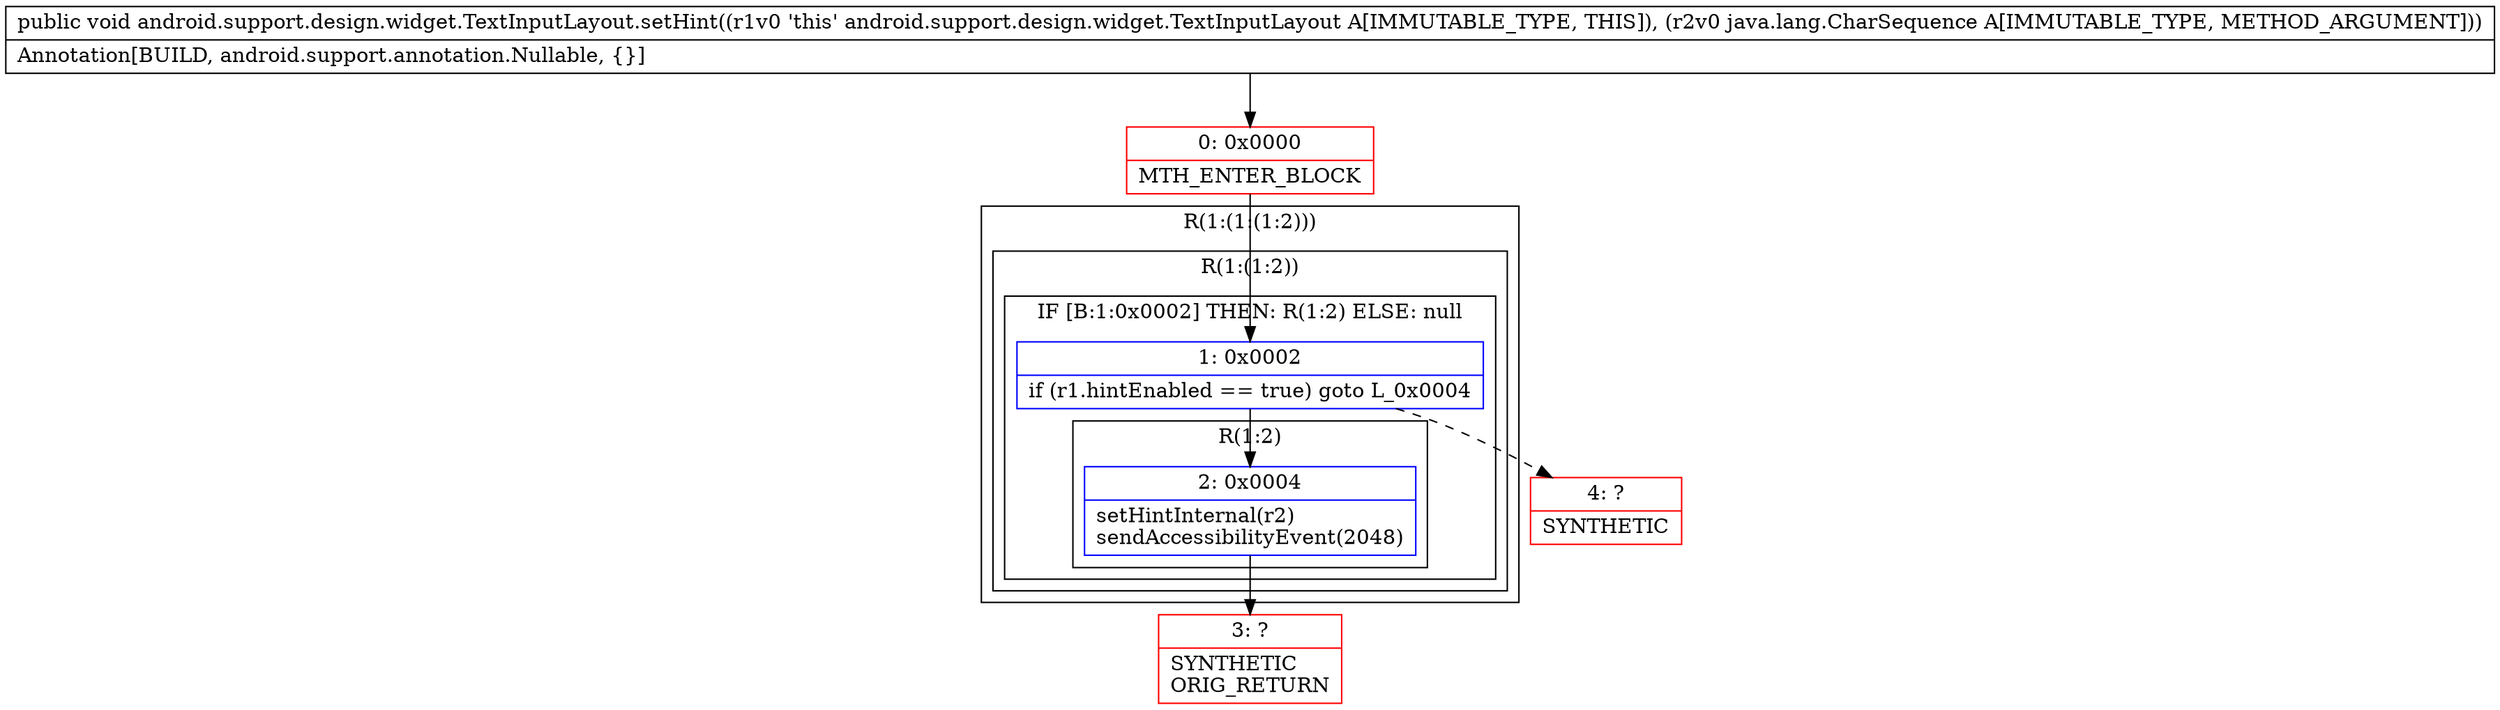 digraph "CFG forandroid.support.design.widget.TextInputLayout.setHint(Ljava\/lang\/CharSequence;)V" {
subgraph cluster_Region_1865278370 {
label = "R(1:(1:(1:2)))";
node [shape=record,color=blue];
subgraph cluster_Region_602604169 {
label = "R(1:(1:2))";
node [shape=record,color=blue];
subgraph cluster_IfRegion_1919984242 {
label = "IF [B:1:0x0002] THEN: R(1:2) ELSE: null";
node [shape=record,color=blue];
Node_1 [shape=record,label="{1\:\ 0x0002|if (r1.hintEnabled == true) goto L_0x0004\l}"];
subgraph cluster_Region_118024395 {
label = "R(1:2)";
node [shape=record,color=blue];
Node_2 [shape=record,label="{2\:\ 0x0004|setHintInternal(r2)\lsendAccessibilityEvent(2048)\l}"];
}
}
}
}
Node_0 [shape=record,color=red,label="{0\:\ 0x0000|MTH_ENTER_BLOCK\l}"];
Node_3 [shape=record,color=red,label="{3\:\ ?|SYNTHETIC\lORIG_RETURN\l}"];
Node_4 [shape=record,color=red,label="{4\:\ ?|SYNTHETIC\l}"];
MethodNode[shape=record,label="{public void android.support.design.widget.TextInputLayout.setHint((r1v0 'this' android.support.design.widget.TextInputLayout A[IMMUTABLE_TYPE, THIS]), (r2v0 java.lang.CharSequence A[IMMUTABLE_TYPE, METHOD_ARGUMENT]))  | Annotation[BUILD, android.support.annotation.Nullable, \{\}]\l}"];
MethodNode -> Node_0;
Node_1 -> Node_2;
Node_1 -> Node_4[style=dashed];
Node_2 -> Node_3;
Node_0 -> Node_1;
}

